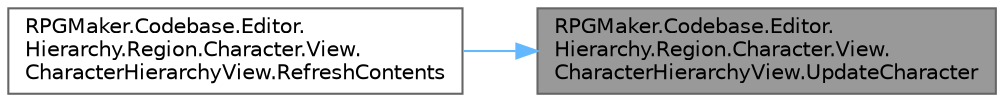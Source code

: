 digraph "RPGMaker.Codebase.Editor.Hierarchy.Region.Character.View.CharacterHierarchyView.UpdateCharacter"
{
 // LATEX_PDF_SIZE
  bgcolor="transparent";
  edge [fontname=Helvetica,fontsize=10,labelfontname=Helvetica,labelfontsize=10];
  node [fontname=Helvetica,fontsize=10,shape=box,height=0.2,width=0.4];
  rankdir="RL";
  Node1 [id="Node000001",label="RPGMaker.Codebase.Editor.\lHierarchy.Region.Character.View.\lCharacterHierarchyView.UpdateCharacter",height=0.2,width=0.4,color="gray40", fillcolor="grey60", style="filled", fontcolor="black",tooltip="😁 キャラクターの更新"];
  Node1 -> Node2 [id="edge1_Node000001_Node000002",dir="back",color="steelblue1",style="solid",tooltip=" "];
  Node2 [id="Node000002",label="RPGMaker.Codebase.Editor.\lHierarchy.Region.Character.View.\lCharacterHierarchyView.RefreshContents",height=0.2,width=0.4,color="grey40", fillcolor="white", style="filled",URL="$d6/d1b/class_r_p_g_maker_1_1_codebase_1_1_editor_1_1_hierarchy_1_1_region_1_1_character_1_1_view_1_1_character_hierarchy_view.html#a8973be1194438fe066b24ba9d40062ed",tooltip="😁 データ更新"];
}

